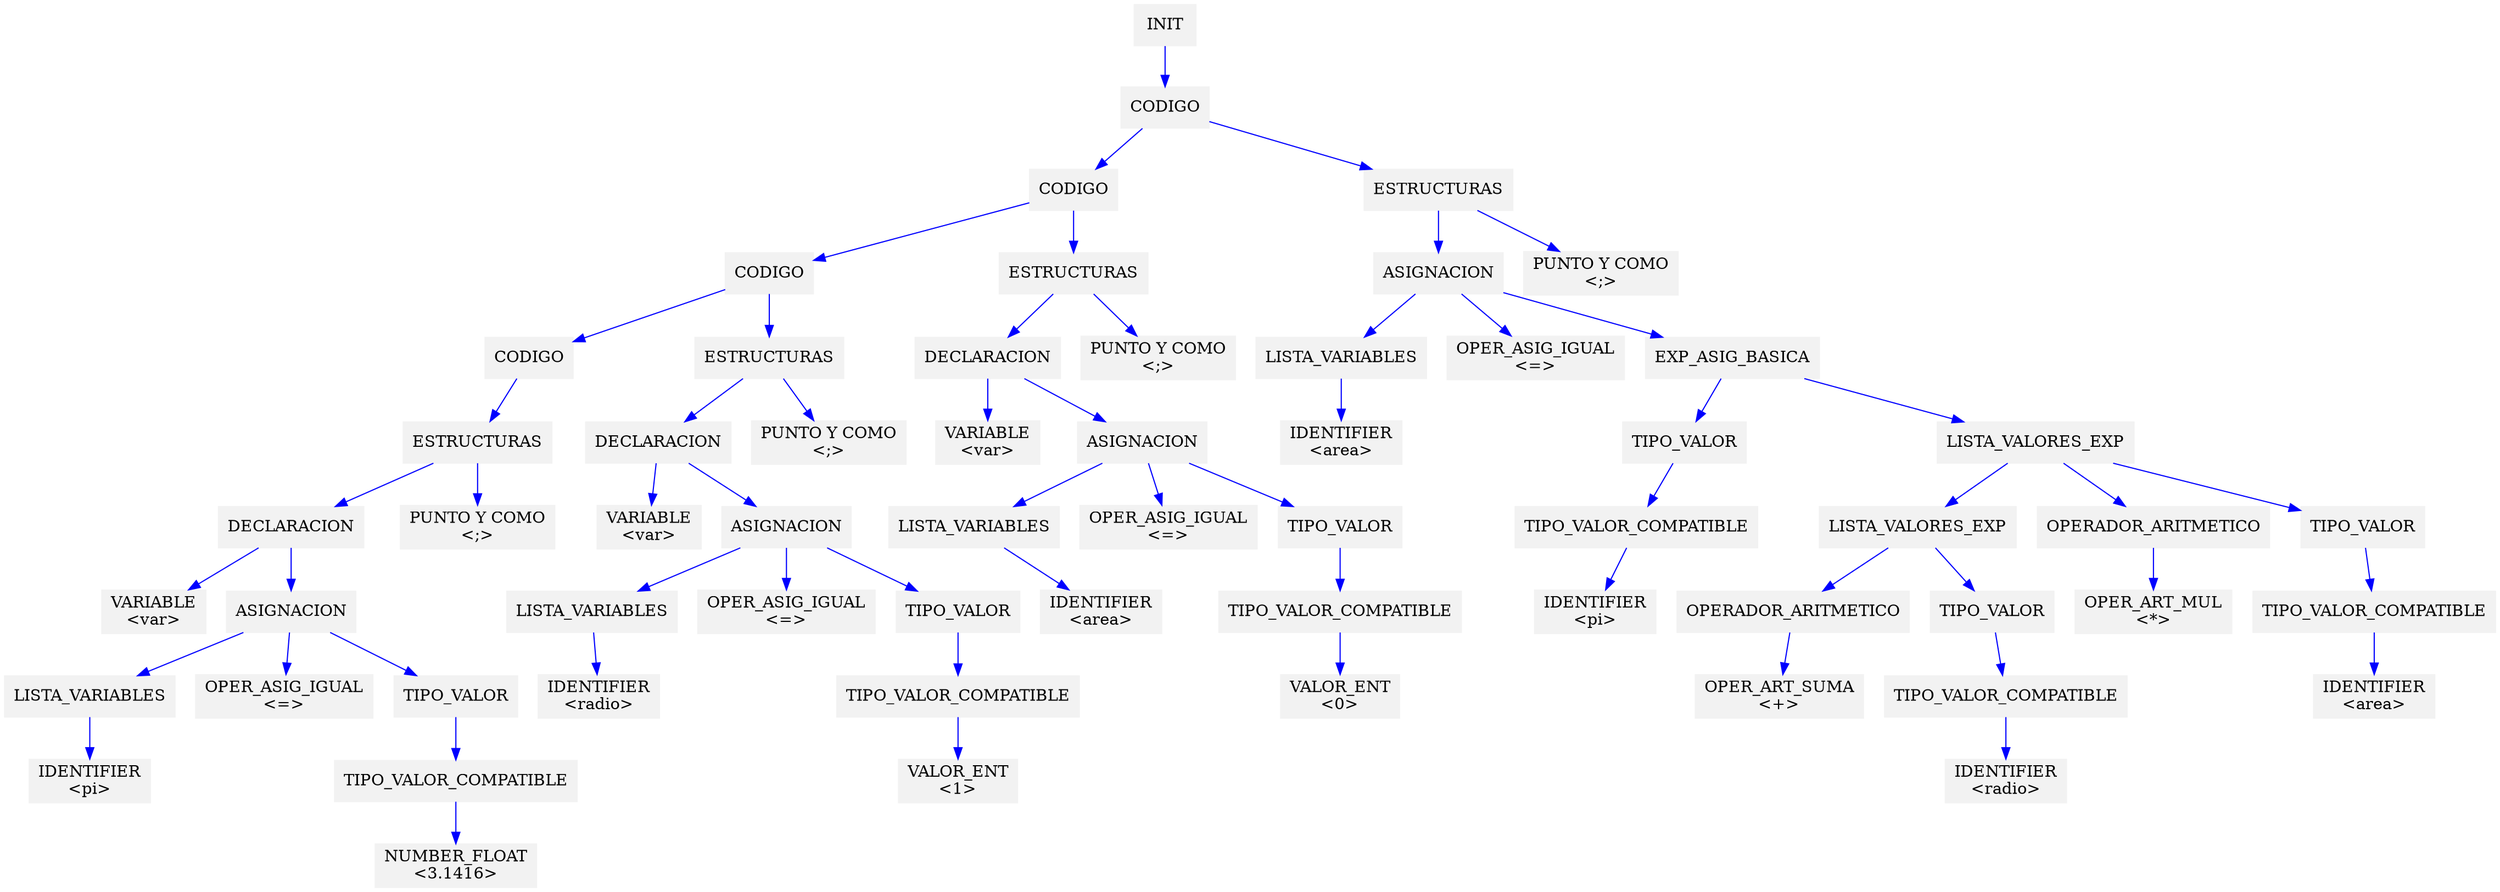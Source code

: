digraph G {node[shape=box, style=filled, color=Gray95]; edge[color=blue];rankdir=UD 

node8[label="VARIABLE
<var>"]
node1[label="IDENTIFIER
<pi>"]
node0[label="LISTA_VARIABLES"]
node6[label="OPER_ASIG_IGUAL
<=>"]
node3[label="NUMBER_FLOAT
<3.1416>"]
node2[label="TIPO_VALOR_COMPATIBLE"]
node4[label="TIPO_VALOR"]
node5[label="ASIGNACION"]
node7[label="DECLARACION"]
node10[label="PUNTO Y COMO
<;>"]
node9[label="ESTRUCTURAS"]
node11[label="CODIGO"]
node20[label="VARIABLE
<var>"]
node13[label="IDENTIFIER
<radio>"]
node12[label="LISTA_VARIABLES"]
node18[label="OPER_ASIG_IGUAL
<=>"]
node15[label="VALOR_ENT
<1>"]
node14[label="TIPO_VALOR_COMPATIBLE"]
node16[label="TIPO_VALOR"]
node17[label="ASIGNACION"]
node19[label="DECLARACION"]
node22[label="PUNTO Y COMO
<;>"]
node21[label="ESTRUCTURAS"]
node23[label="CODIGO"]
node32[label="VARIABLE
<var>"]
node25[label="IDENTIFIER
<area>"]
node24[label="LISTA_VARIABLES"]
node30[label="OPER_ASIG_IGUAL
<=>"]
node27[label="VALOR_ENT
<0>"]
node26[label="TIPO_VALOR_COMPATIBLE"]
node28[label="TIPO_VALOR"]
node29[label="ASIGNACION"]
node31[label="DECLARACION"]
node34[label="PUNTO Y COMO
<;>"]
node33[label="ESTRUCTURAS"]
node35[label="CODIGO"]
node37[label="IDENTIFIER
<area>"]
node36[label="LISTA_VARIABLES"]
node55[label="OPER_ASIG_IGUAL
<=>"]
node39[label="IDENTIFIER
<pi>"]
node38[label="TIPO_VALOR_COMPATIBLE"]
node40[label="TIPO_VALOR"]
node42[label="OPER_ART_SUMA
<+>"]
node41[label="OPERADOR_ARITMETICO"]
node44[label="IDENTIFIER
<radio>"]
node43[label="TIPO_VALOR_COMPATIBLE"]
node45[label="TIPO_VALOR"]
node46[label="LISTA_VALORES_EXP"]
node48[label="OPER_ART_MUL
<*>"]
node47[label="OPERADOR_ARITMETICO"]
node50[label="IDENTIFIER
<area>"]
node49[label="TIPO_VALOR_COMPATIBLE"]
node51[label="TIPO_VALOR"]
node52[label="LISTA_VALORES_EXP"]
node53[label="EXP_ASIG_BASICA"]
node54[label="ASIGNACION"]
node57[label="PUNTO Y COMO
<;>"]
node56[label="ESTRUCTURAS"]
node58[label="CODIGO"]
node59[label="INIT"]

node59->node58->node35->node23->node11->node9->node7->node8
node7->node5->node0->node1

node5->node6
node5->node4->node2->node3




node9->node10


node23->node21->node19->node20
node19->node17->node12->node13

node17->node18
node17->node16->node14->node15




node21->node22


node35->node33->node31->node32
node31->node29->node24->node25

node29->node30
node29->node28->node26->node27




node33->node34


node58->node56->node54->node36->node37

node54->node55
node54->node53->node40->node38->node39


node53->node52->node46->node41->node42

node46->node45->node43->node44



node52->node47->node48

node52->node51->node49->node50





node56->node57




}
